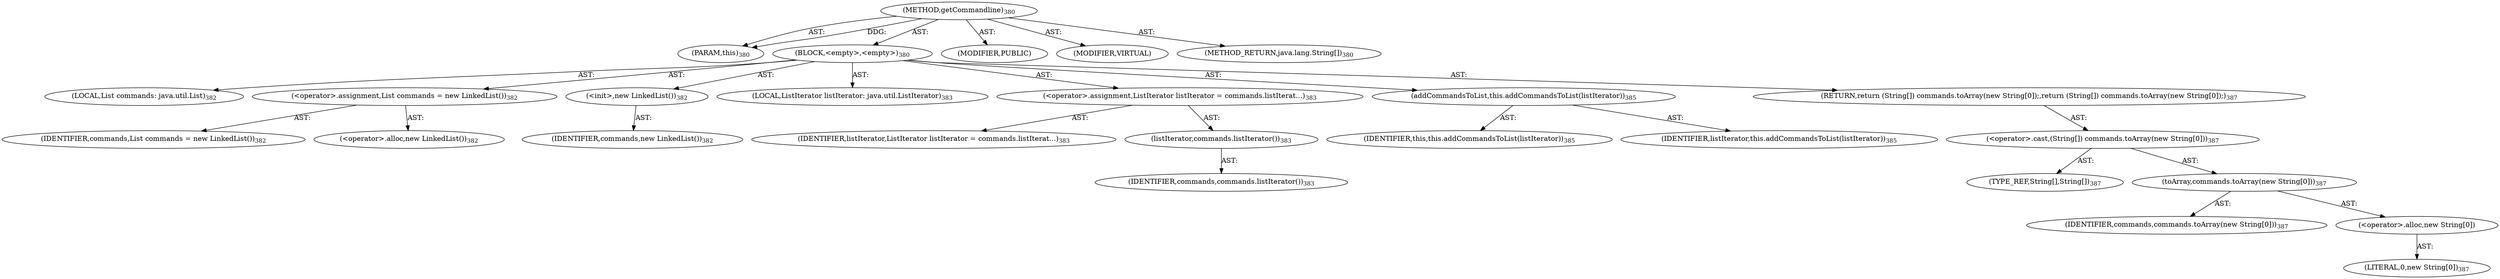 digraph "getCommandline" {  
"111669149721" [label = <(METHOD,getCommandline)<SUB>380</SUB>> ]
"115964116997" [label = <(PARAM,this)<SUB>380</SUB>> ]
"25769803823" [label = <(BLOCK,&lt;empty&gt;,&lt;empty&gt;)<SUB>380</SUB>> ]
"94489280533" [label = <(LOCAL,List commands: java.util.List)<SUB>382</SUB>> ]
"30064771266" [label = <(&lt;operator&gt;.assignment,List commands = new LinkedList())<SUB>382</SUB>> ]
"68719476899" [label = <(IDENTIFIER,commands,List commands = new LinkedList())<SUB>382</SUB>> ]
"30064771267" [label = <(&lt;operator&gt;.alloc,new LinkedList())<SUB>382</SUB>> ]
"30064771268" [label = <(&lt;init&gt;,new LinkedList())<SUB>382</SUB>> ]
"68719476900" [label = <(IDENTIFIER,commands,new LinkedList())<SUB>382</SUB>> ]
"94489280534" [label = <(LOCAL,ListIterator listIterator: java.util.ListIterator)<SUB>383</SUB>> ]
"30064771269" [label = <(&lt;operator&gt;.assignment,ListIterator listIterator = commands.listIterat...)<SUB>383</SUB>> ]
"68719476901" [label = <(IDENTIFIER,listIterator,ListIterator listIterator = commands.listIterat...)<SUB>383</SUB>> ]
"30064771270" [label = <(listIterator,commands.listIterator())<SUB>383</SUB>> ]
"68719476902" [label = <(IDENTIFIER,commands,commands.listIterator())<SUB>383</SUB>> ]
"30064771271" [label = <(addCommandsToList,this.addCommandsToList(listIterator))<SUB>385</SUB>> ]
"68719476741" [label = <(IDENTIFIER,this,this.addCommandsToList(listIterator))<SUB>385</SUB>> ]
"68719476903" [label = <(IDENTIFIER,listIterator,this.addCommandsToList(listIterator))<SUB>385</SUB>> ]
"146028888080" [label = <(RETURN,return (String[]) commands.toArray(new String[0]);,return (String[]) commands.toArray(new String[0]);)<SUB>387</SUB>> ]
"30064771272" [label = <(&lt;operator&gt;.cast,(String[]) commands.toArray(new String[0]))<SUB>387</SUB>> ]
"180388626439" [label = <(TYPE_REF,String[],String[])<SUB>387</SUB>> ]
"30064771273" [label = <(toArray,commands.toArray(new String[0]))<SUB>387</SUB>> ]
"68719476904" [label = <(IDENTIFIER,commands,commands.toArray(new String[0]))<SUB>387</SUB>> ]
"30064771274" [label = <(&lt;operator&gt;.alloc,new String[0])> ]
"90194313243" [label = <(LITERAL,0,new String[0])<SUB>387</SUB>> ]
"133143986237" [label = <(MODIFIER,PUBLIC)> ]
"133143986238" [label = <(MODIFIER,VIRTUAL)> ]
"128849018905" [label = <(METHOD_RETURN,java.lang.String[])<SUB>380</SUB>> ]
  "111669149721" -> "115964116997"  [ label = "AST: "] 
  "111669149721" -> "25769803823"  [ label = "AST: "] 
  "111669149721" -> "133143986237"  [ label = "AST: "] 
  "111669149721" -> "133143986238"  [ label = "AST: "] 
  "111669149721" -> "128849018905"  [ label = "AST: "] 
  "25769803823" -> "94489280533"  [ label = "AST: "] 
  "25769803823" -> "30064771266"  [ label = "AST: "] 
  "25769803823" -> "30064771268"  [ label = "AST: "] 
  "25769803823" -> "94489280534"  [ label = "AST: "] 
  "25769803823" -> "30064771269"  [ label = "AST: "] 
  "25769803823" -> "30064771271"  [ label = "AST: "] 
  "25769803823" -> "146028888080"  [ label = "AST: "] 
  "30064771266" -> "68719476899"  [ label = "AST: "] 
  "30064771266" -> "30064771267"  [ label = "AST: "] 
  "30064771268" -> "68719476900"  [ label = "AST: "] 
  "30064771269" -> "68719476901"  [ label = "AST: "] 
  "30064771269" -> "30064771270"  [ label = "AST: "] 
  "30064771270" -> "68719476902"  [ label = "AST: "] 
  "30064771271" -> "68719476741"  [ label = "AST: "] 
  "30064771271" -> "68719476903"  [ label = "AST: "] 
  "146028888080" -> "30064771272"  [ label = "AST: "] 
  "30064771272" -> "180388626439"  [ label = "AST: "] 
  "30064771272" -> "30064771273"  [ label = "AST: "] 
  "30064771273" -> "68719476904"  [ label = "AST: "] 
  "30064771273" -> "30064771274"  [ label = "AST: "] 
  "30064771274" -> "90194313243"  [ label = "AST: "] 
  "111669149721" -> "115964116997"  [ label = "DDG: "] 
}
